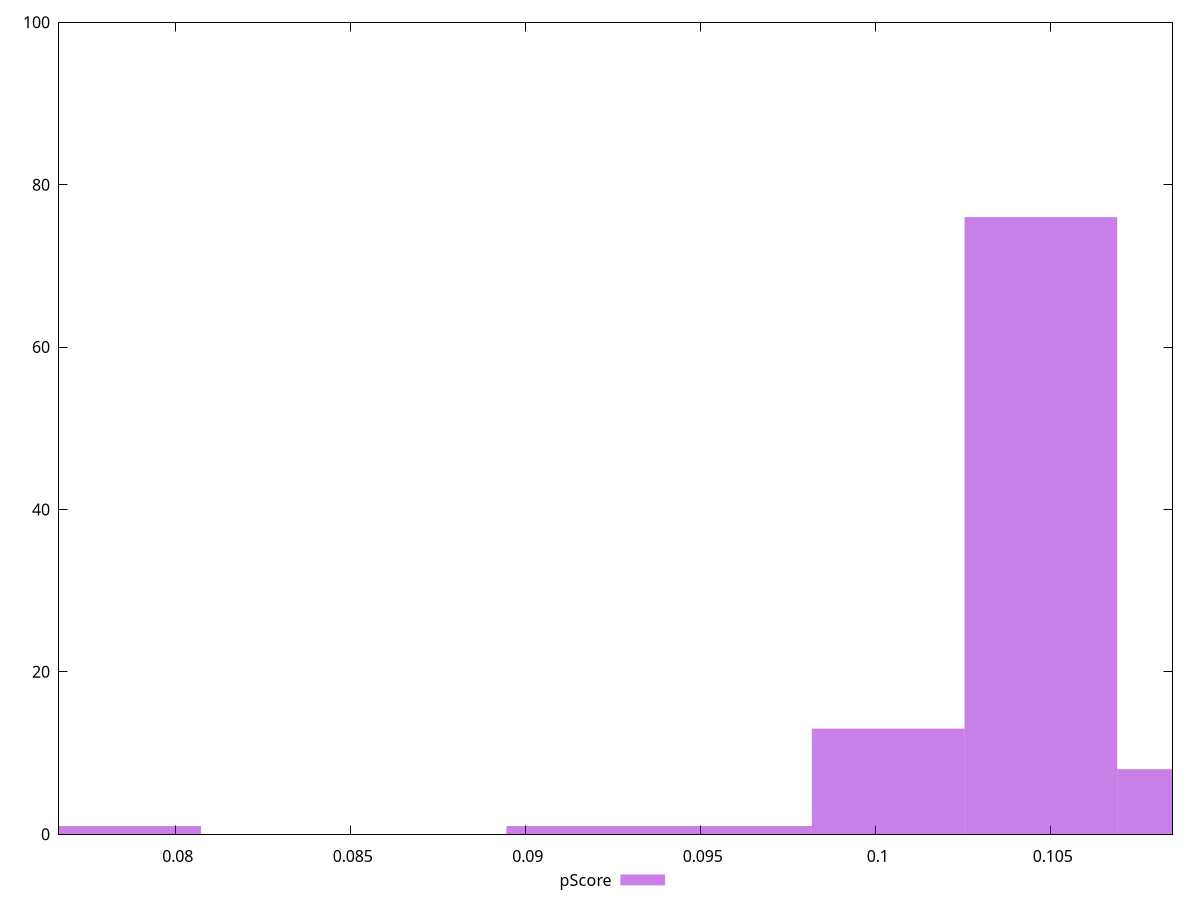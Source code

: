 reset

$pScore <<EOF
0.07853730360767831 1
0.10035322127647785 13
0.10471640481023775 76
0.09599003774271794 1
0.10907958834399767 8
0.09162685420895804 1
EOF

set key outside below
set boxwidth 0.004363183533759907
set xrange [0.07666155224180526:0.1084774655416661]
set yrange [0:100]
set trange [0:100]
set style fill transparent solid 0.5 noborder
set terminal svg size 640, 490 enhanced background rgb 'white'
set output "report_00026_2021-02-22T21:38:55.199Z/interactive/samples/pages+cached/pScore/histogram.svg"

plot $pScore title "pScore" with boxes

reset
